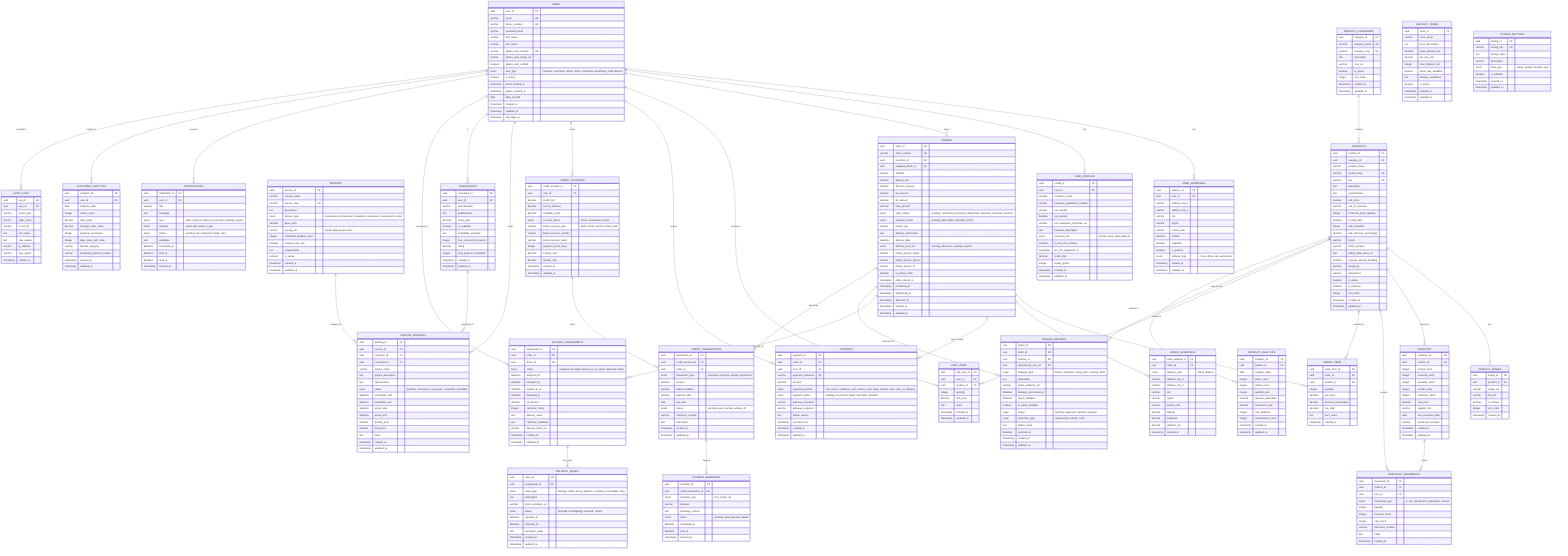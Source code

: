 erDiagram
    %% User Management & Authentication
    USERS {
        uuid user_id PK
        varchar email UK
        varchar phone_number UK
        varchar password_hash
        varchar first_name
        varchar last_name
        varchar ghana_card_number UK
        varchar ghana_card_image_url
        boolean ghana_card_verified
        enum user_type "customer, contractor, admin, driver, consultant, warehouse_staff, finance"
        boolean is_active
        timestamp email_verified_at
        timestamp phone_verified_at
        date date_of_birth
        timestamp created_at
        timestamp updated_at
        timestamp last_login_at
    }

    USER_ADDRESSES {
        uuid address_id PK
        uuid user_id FK
        varchar address_line_1
        varchar address_line_2
        varchar city
        varchar region
        varchar postal_code
        decimal latitude
        decimal longitude
        boolean is_primary
        enum address_type "home, office, site, warehouse"
        timestamp created_at
        timestamp updated_at
    }

    USER_PROFILES {
        uuid profile_id PK
        uuid user_id FK
        varchar company_name
        varchar business_registration_number
        varchar vat_number
        boolean vat_exempt
        varchar vat_exemption_certificate_url
        text business_description
        enum customer_tier "bronze, silver, gold, platinum"
        boolean is_first_20_customer
        timestamp first_20_registered_at
        decimal credit_limit
        integer loyalty_points
        timestamp created_at
        timestamp updated_at
    }

    %% Product Management
    PRODUCT_CATEGORIES {
        uuid category_id PK
        varchar category_name UK
        varchar category_slug UK
        text description
        varchar icon_url
        boolean is_active
        integer sort_order
        timestamp created_at
        timestamp updated_at
    }

    PRODUCTS {
        uuid product_id PK
        uuid category_id FK
        varchar product_name
        varchar product_slug UK
        varchar sku UK
        text description
        text specifications
        decimal unit_price
        varchar unit_of_measure
        integer minimum_order_quantity
        boolean is_bulk_item
        integer bulk_threshold
        decimal bulk_discount_percentage
        varchar brand
        varchar batch_number
        text safety_data_sheet_url
        boolean requires_special_handling
        decimal weight_kg
        varchar dimensions
        boolean is_active
        boolean is_featured
        integer sort_order
        timestamp created_at
        timestamp updated_at
    }

    PRODUCT_IMAGES {
        uuid image_id PK
        uuid product_id FK
        varchar image_url
        varchar alt_text
        boolean is_primary
        integer sort_order
        timestamp created_at
    }

    INVENTORY {
        uuid inventory_id PK
        uuid product_id FK
        integer current_stock
        integer reserved_stock
        integer available_stock
        integer reorder_level
        integer maximum_stock
        decimal cost_price
        varchar supplier_info
        date last_restocked_date
        varchar warehouse_location
        timestamp created_at
        timestamp updated_at
    }

    INVENTORY_MOVEMENTS {
        uuid movement_id PK
        uuid product_id FK
        uuid user_id FK
        enum movement_type "in, out, adjustment, reservation, release"
        integer quantity
        integer previous_stock
        integer new_stock
        varchar reference_number
        text notes
        timestamp created_at
    }

    %% Services Management
    SERVICES {
        uuid service_id PK
        varchar service_name
        varchar service_slug UK
        text description
        enum service_type "consultancy, architectural, evaluation, supervision, construction, rental"
        decimal base_price
        varchar pricing_unit "hourly, daily, project, item"
        integer estimated_duration_hours
        boolean requires_site_visit
        text requirements
        boolean is_active
        timestamp created_at
        timestamp updated_at
    }

    CONSULTANTS {
        uuid consultant_id PK
        uuid user_id FK
        varchar specialization
        text qualifications
        decimal hourly_rate
        boolean is_available
        text availability_schedule
        integer max_concurrent_projects
        decimal rating
        integer total_projects_completed
        timestamp created_at
        timestamp updated_at
    }

    SERVICE_BOOKINGS {
        uuid booking_id PK
        uuid service_id FK
        uuid customer_id FK
        uuid consultant_id FK
        varchar project_name
        text project_description
        text requirements
        enum status "pending, confirmed, in_progress, completed, cancelled"
        datetime scheduled_start
        datetime scheduled_end
        datetime actual_start
        datetime actual_end
        decimal quoted_price
        decimal final_price
        text notes
        timestamp created_at
        timestamp updated_at
    }

    %% Order Management
    ORDERS {
        uuid order_id PK
        varchar order_number UK
        uuid customer_id FK
        uuid assigned_driver_id FK
        decimal subtotal
        decimal delivery_fee
        decimal discount_amount
        decimal tax_amount
        decimal tip_amount
        decimal total_amount
        enum order_status "pending, confirmed, processing, dispatched, delivered, cancelled, returned"
        enum payment_status "pending, paid, failed, refunded, partial"
        varchar project_tag
        text delivery_instructions
        datetime delivery_date
        enum delivery_time_slot "morning, afternoon, evening, anytime"
        varchar pickup_person_name
        varchar pickup_person_phone
        varchar pickup_person_id
        boolean is_pickup_order
        timestamp order_placed_at
        timestamp confirmed_at
        timestamp dispatched_at
        timestamp delivered_at
        timestamp created_at
        timestamp updated_at
    }

    ORDER_ITEMS {
        uuid order_item_id PK
        uuid order_id FK
        uuid product_id FK
        integer quantity
        decimal unit_price
        decimal discount_percentage
        decimal line_total
        text item_notes
        timestamp created_at
    }

    ORDER_ADDRESSES {
        uuid order_address_id PK
        uuid order_id FK
        enum address_type "billing, delivery"
        varchar address_line_1
        varchar address_line_2
        varchar city
        varchar region
        varchar postal_code
        decimal latitude
        decimal longitude
        decimal distance_km
        timestamp created_at
    }

    %% Shopping Cart
    CART_ITEMS {
        uuid cart_item_id PK
        uuid user_id FK
        uuid product_id FK
        integer quantity
        decimal unit_price
        text notes
        timestamp created_at
        timestamp updated_at
    }

    %% Payment Management
    PAYMENTS {
        uuid payment_id PK
        uuid order_id FK
        uuid user_id FK
        varchar payment_reference UK
        decimal amount
        enum payment_method "mtn_momo, vodafone_cash, telecel_cash, bank_transfer, card, cash_on_delivery"
        enum payment_status "pending, successful, failed, cancelled, refunded"
        varchar gateway_reference
        varchar gateway_response
        text failure_reason
        timestamp processed_at
        timestamp created_at
        timestamp updated_at
    }

    CREDIT_ACCOUNTS {
        uuid credit_account_id PK
        uuid user_id FK
        decimal credit_limit
        decimal current_balance
        decimal available_credit
        enum account_status "active, suspended, closed"
        varchar linked_account_type "bank, momo, telecel, virtual_card"
        varchar linked_account_number
        varchar linked_account_name
        integer payment_terms_days
        decimal interest_rate
        decimal penalty_rate
        timestamp created_at
        timestamp updated_at
    }

    CREDIT_TRANSACTIONS {
        uuid transaction_id PK
        uuid credit_account_id FK
        uuid order_id FK
        enum transaction_type "purchase, payment, penalty, adjustment"
        decimal amount
        decimal balance_before
        decimal balance_after
        date due_date
        enum status "pending, paid, overdue, written_off"
        varchar reference_number
        text description
        timestamp created_at
        timestamp updated_at
    }

    PAYMENT_REMINDERS {
        uuid reminder_id PK
        uuid credit_transaction_id FK
        enum reminder_type "sms, email, call"
        varchar recipient
        text message_content
        enum status "pending, sent, delivered, failed"
        datetime scheduled_at
        datetime sent_at
        timestamp created_at
    }

    %% Delivery Management
    DELIVERY_ZONES {
        uuid zone_id PK
        varchar zone_name
        text zone_description
        decimal base_delivery_fee
        decimal per_km_rate
        integer max_distance_km
        boolean same_day_available
        text delivery_conditions
        boolean is_active
        timestamp created_at
        timestamp updated_at
    }

    DELIVERY_ASSIGNMENTS {
        uuid assignment_id PK
        uuid order_id FK
        uuid driver_id FK
        enum status "assigned, accepted, picked_up, in_transit, delivered, failed"
        datetime assigned_at
        datetime accepted_at
        datetime picked_up_at
        datetime delivered_at
        decimal tip_amount
        integer customer_rating
        text delivery_notes
        text customer_feedback
        varchar delivery_photo_url
        timestamp created_at
        timestamp updated_at
    }

    DELIVERY_ISSUES {
        uuid issue_id PK
        uuid assignment_id FK
        enum issue_type "damage, delay, wrong_address, customer_unavailable, other"
        text description
        varchar photo_evidence_url
        enum status "reported, investigating, resolved, closed"
        datetime reported_at
        datetime resolved_at
        text resolution_notes
        timestamp created_at
        timestamp updated_at
    }

    %% Damage Reports
    DAMAGE_REPORTS {
        uuid report_id PK
        uuid order_id FK
        uuid product_id FK
        uuid reported_by_user_id FK
        enum damage_type "broken, defective, wrong_item, missing, other"
        text description
        varchar photo_evidence_url
        datetime damage_discovered_at
        datetime report_deadline
        boolean is_within_deadline
        enum status "pending, approved, rejected, resolved"
        enum resolution_type "replacement, refund, credit"
        text admin_notes
        datetime resolved_at
        timestamp created_at
        timestamp updated_at
    }

    %% Notifications
    NOTIFICATIONS {
        uuid notification_id PK
        uuid user_id FK
        varchar title
        text message
        enum type "order, payment, delivery, promotion, birthday, system"
        enum channel "email, sms, push, in_app"
        enum status "pending, sent, delivered, failed, read"
        text metadata
        datetime scheduled_at
        datetime sent_at
        datetime read_at
        timestamp created_at
    }

    %% Analytics & Reporting
    CUSTOMER_ANALYTICS {
        uuid analytics_id PK
        uuid user_id FK
        date analytics_date
        integer orders_count
        decimal total_spent
        decimal average_order_value
        integer products_purchased
        integer days_since_last_order
        varchar favorite_category
        varchar preferred_payment_method
        timestamp created_at
        timestamp updated_at
    }

    PRODUCT_ANALYTICS {
        uuid analytics_id PK
        uuid product_id FK
        date analytics_date
        integer views_count
        integer orders_count
        integer quantity_sold
        decimal revenue_generated
        decimal conversion_rate
        integer cart_additions
        integer comparisons_count
        timestamp created_at
        timestamp updated_at
    }

    %% System Configuration
    SYSTEM_SETTINGS {
        uuid setting_id PK
        varchar setting_key UK
        text setting_value
        varchar description
        enum data_type "string, number, boolean, json"
        boolean is_editable
        timestamp created_at
        timestamp updated_at
    }

    AUDIT_LOGS {
        uuid log_id PK
        uuid user_id FK
        varchar action_type
        varchar table_name
        varchar record_id
        text old_values
        text new_values
        varchar ip_address
        varchar user_agent
        timestamp created_at
    }

    %% Relationships
    USERS ||--o{ USER_ADDRESSES : has
    USERS ||--o| USER_PROFILES : has
    USERS ||--o{ ORDERS : places
    USERS ||--o{ CART_ITEMS : maintains
    USERS ||--o{ PAYMENTS : makes
    USERS ||--o{ CREDIT_ACCOUNTS : owns
    USERS ||--o{ SERVICE_BOOKINGS : books
    USERS ||--o{ CONSULTANTS : is
    USERS ||--o{ DELIVERY_ASSIGNMENTS : assigned_to
    USERS ||--o{ NOTIFICATIONS : receives
    USERS ||--o{ CUSTOMER_ANALYTICS : tracked_in
    USERS ||--o{ AUDIT_LOGS : generates

    PRODUCT_CATEGORIES ||--o{ PRODUCTS : contains
    PRODUCTS ||--o{ PRODUCT_IMAGES : has
    PRODUCTS ||--o| INVENTORY : tracked_in
    PRODUCTS ||--o{ INVENTORY_MOVEMENTS : involves
    PRODUCTS ||--o{ ORDER_ITEMS : ordered_as
    PRODUCTS ||--o{ CART_ITEMS : added_to
    PRODUCTS ||--o{ DAMAGE_REPORTS : reported_for
    PRODUCTS ||--o{ PRODUCT_ANALYTICS : tracked_in

    SERVICES ||--o{ SERVICE_BOOKINGS : booked_as
    CONSULTANTS ||--o{ SERVICE_BOOKINGS : assigned_to

    ORDERS ||--o{ ORDER_ITEMS : contains
    ORDERS ||--o{ ORDER_ADDRESSES : has
    ORDERS ||--o{ PAYMENTS : paid_through
    ORDERS ||--o{ DELIVERY_ASSIGNMENTS : assigned_for
    ORDERS ||--o{ DAMAGE_REPORTS : reported_for
    ORDERS ||--o{ CREDIT_TRANSACTIONS : generates

    CREDIT_ACCOUNTS ||--o{ CREDIT_TRANSACTIONS : tracks
    CREDIT_TRANSACTIONS ||--o{ PAYMENT_REMINDERS : triggers

    DELIVERY_ASSIGNMENTS ||--o{ DELIVERY_ISSUES : may_have

    INVENTORY ||--o{ INVENTORY_MOVEMENTS : tracks